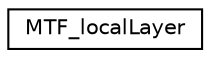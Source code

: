 digraph G
{
  edge [fontname="Helvetica",fontsize="10",labelfontname="Helvetica",labelfontsize="10"];
  node [fontname="Helvetica",fontsize="10",shape=record];
  rankdir=LR;
  Node1 [label="MTF_localLayer",height=0.2,width=0.4,color="black", fillcolor="white", style="filled",URL="$d5/df3/structMTF__localLayer.html"];
}
